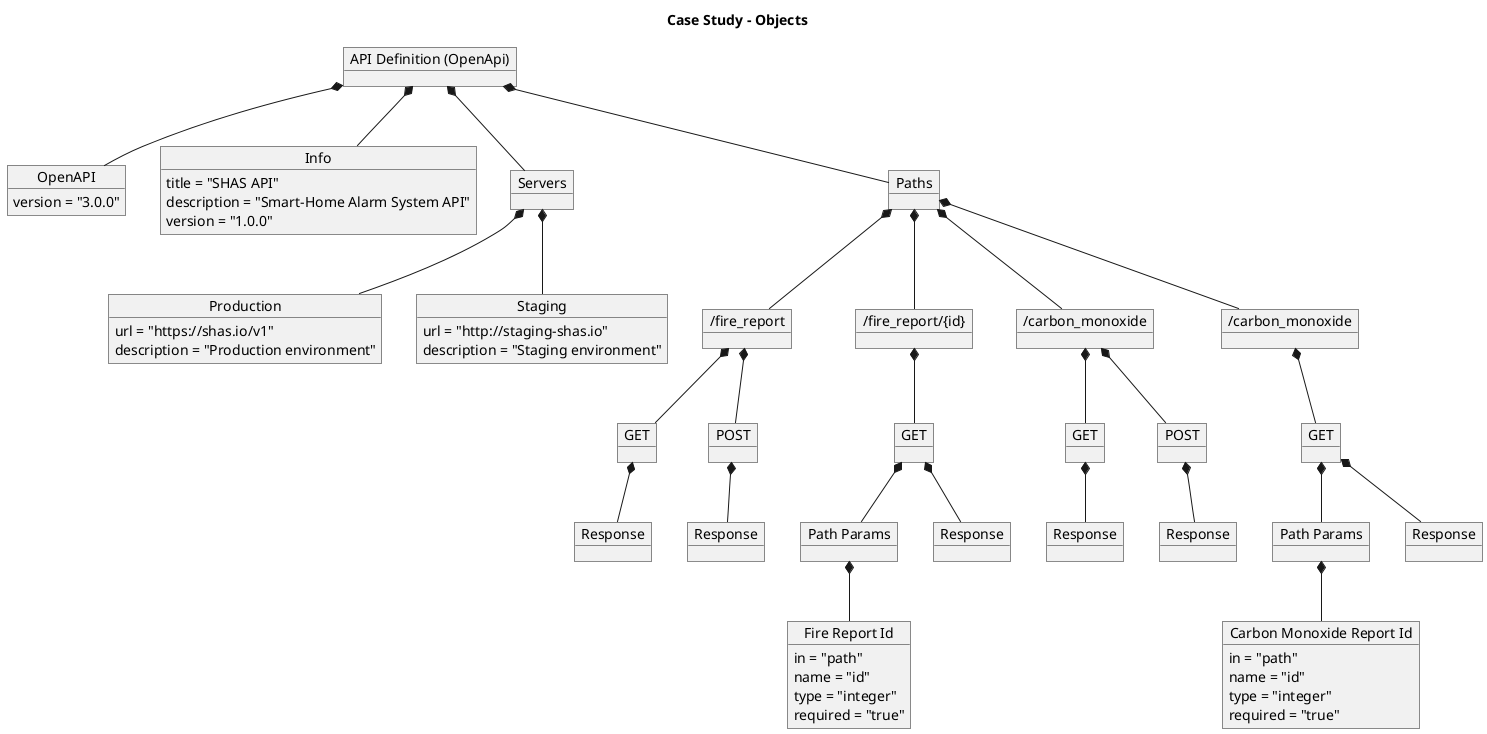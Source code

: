 @startuml
'** Title **'
title Case Study - Objects

'** Diagram Direction **'
'left to right direction'

'** Use UML2 icons **'
skinparam componentStyle uml2


'/////////// NODES ///////////'
'** Main **'
object "API Definition (OpenApi)" as apidef

'** API Description Nodes **'
object "OpenAPI" as api_openapi {
    version = "3.0.0"
}
object "Info" as api_info {
    title = "SHAS API"
    description = "Smart-Home Alarm System API"
    version = "1.0.0"
}
object "Servers" as api_servers
object "Paths" as api_paths

'** Server Nodes **'
object "Production" as server_prod {
    url = "https://shas.io/v1"
    description = "Production environment"
}
object "Staging" as server_stg {
    url = "http://staging-shas.io"
    description = "Staging environment"
}

'** Path **'
object "/fire_report" as path_firerep
object "/fire_report/{id}" as path_firerepid
object "/carbon_monoxide" as path_corep
object "/carbon_monoxide" as path_corepid

'** Verb **'
object "GET" as firerep_get
object "POST" as firerep_post
object "GET" as firerepid_get
object "GET" as corep_get
object "POST" as corep_post
object "GET" as corepid_get

'** Verb Path Params **'
object "Path Params" as firerepid_get_params
object "Path Params" as corepid_get_params

'** Path Params **'
object "Fire Report Id" as firerepid_get_params_id {
    in = "path"
    name = "id"
    type = "integer"
    required = "true"
}
object "Carbon Monoxide Report Id" as corepid_get_params_id {
    in = "path"
    name = "id"
    type = "integer"
    required = "true"
}

'** Response **'
object "Response" as firerep_get_resp
object "Response" as firerep_post_resp
object "Response" as firerepid_get_resp
object "Response" as corep_get_resp
object "Response" as corep_post_resp
object "Response" as corepid_get_resp


'/////////// RELATIONS ///////////'
'** Relations - API **'
apidef *-- api_openapi
apidef *-- api_info
apidef *-- api_servers
apidef *-- api_paths

'** Relations - Servers **'
api_servers *-- server_prod
api_servers *-- server_stg

'** Relations - Paths **'
api_paths *-- path_firerep
api_paths *-- path_firerepid
api_paths *-- path_corep
api_paths *-- path_corepid

'** Relations - Verbs **'
path_firerep *-- firerep_get
path_firerep *-- firerep_post
path_firerepid *-- firerepid_get
path_corep *-- corep_get
path_corep *-- corep_post
path_corepid *-- corepid_get

'** Relations - Verbs - Path Params **'
firerepid_get *-- firerepid_get_params
corepid_get *-- corepid_get_params

'** Relations - Verbs - Path Params - Ids **'
firerepid_get_params *-- firerepid_get_params_id
corepid_get_params *-- corepid_get_params_id

'** Relations - Responses **'
firerep_get *-- firerep_get_resp
firerep_post *-- firerep_post_resp
firerepid_get *-- firerepid_get_resp
corep_get *-- corep_get_resp
corep_post *-- corep_post_resp
corepid_get *-- corepid_get_resp

@enduml
